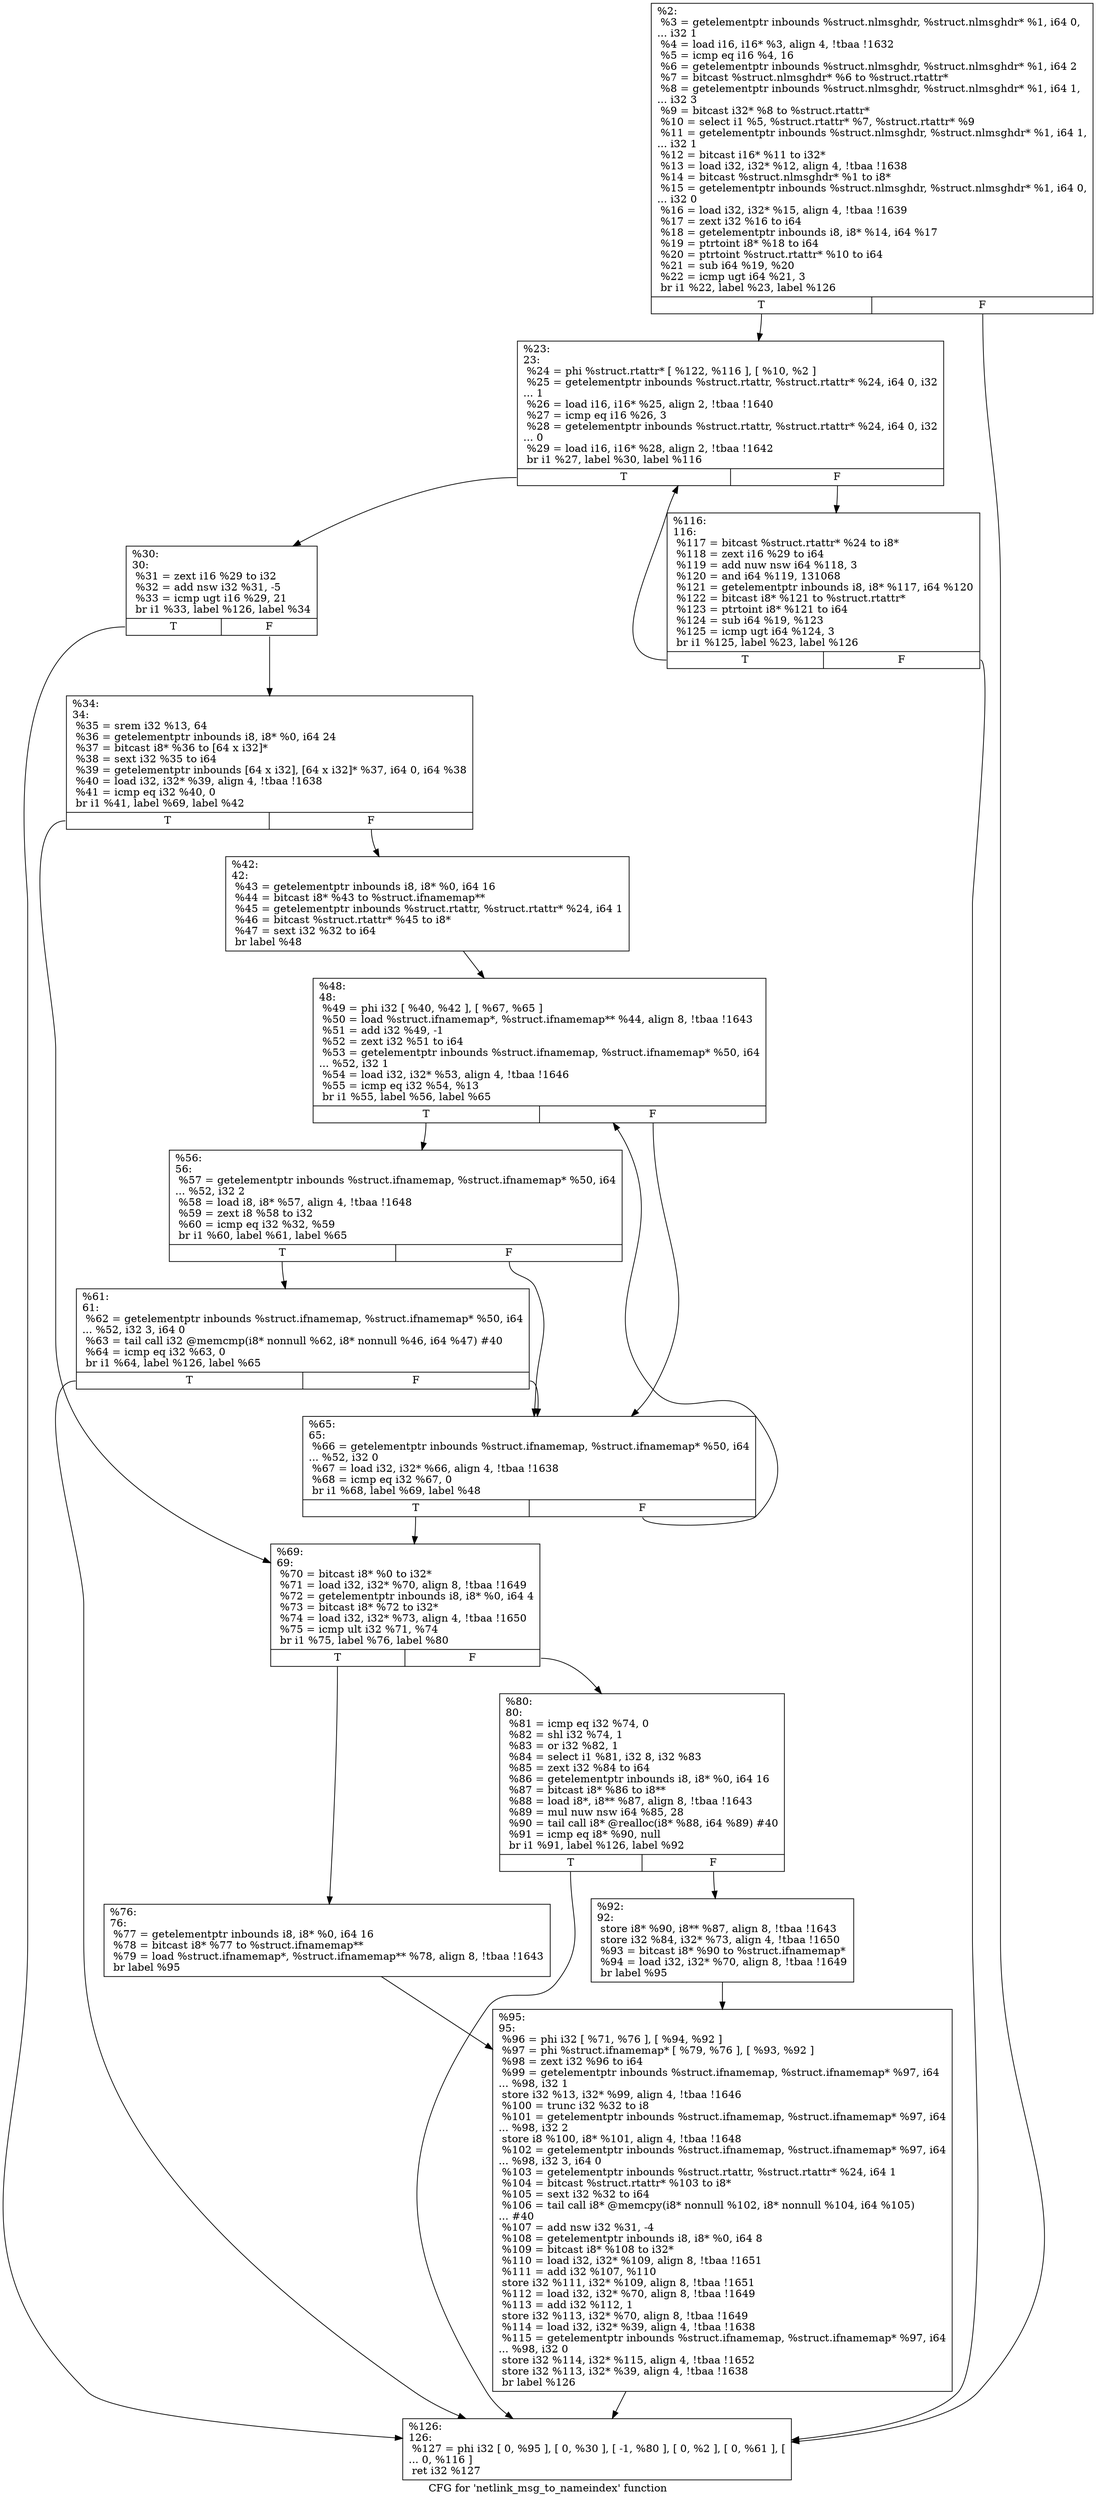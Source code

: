 digraph "CFG for 'netlink_msg_to_nameindex' function" {
	label="CFG for 'netlink_msg_to_nameindex' function";

	Node0x1d88840 [shape=record,label="{%2:\l  %3 = getelementptr inbounds %struct.nlmsghdr, %struct.nlmsghdr* %1, i64 0,\l... i32 1\l  %4 = load i16, i16* %3, align 4, !tbaa !1632\l  %5 = icmp eq i16 %4, 16\l  %6 = getelementptr inbounds %struct.nlmsghdr, %struct.nlmsghdr* %1, i64 2\l  %7 = bitcast %struct.nlmsghdr* %6 to %struct.rtattr*\l  %8 = getelementptr inbounds %struct.nlmsghdr, %struct.nlmsghdr* %1, i64 1,\l... i32 3\l  %9 = bitcast i32* %8 to %struct.rtattr*\l  %10 = select i1 %5, %struct.rtattr* %7, %struct.rtattr* %9\l  %11 = getelementptr inbounds %struct.nlmsghdr, %struct.nlmsghdr* %1, i64 1,\l... i32 1\l  %12 = bitcast i16* %11 to i32*\l  %13 = load i32, i32* %12, align 4, !tbaa !1638\l  %14 = bitcast %struct.nlmsghdr* %1 to i8*\l  %15 = getelementptr inbounds %struct.nlmsghdr, %struct.nlmsghdr* %1, i64 0,\l... i32 0\l  %16 = load i32, i32* %15, align 4, !tbaa !1639\l  %17 = zext i32 %16 to i64\l  %18 = getelementptr inbounds i8, i8* %14, i64 %17\l  %19 = ptrtoint i8* %18 to i64\l  %20 = ptrtoint %struct.rtattr* %10 to i64\l  %21 = sub i64 %19, %20\l  %22 = icmp ugt i64 %21, 3\l  br i1 %22, label %23, label %126\l|{<s0>T|<s1>F}}"];
	Node0x1d88840:s0 -> Node0x1d88980;
	Node0x1d88840:s1 -> Node0x1d88de0;
	Node0x1d88980 [shape=record,label="{%23:\l23:                                               \l  %24 = phi %struct.rtattr* [ %122, %116 ], [ %10, %2 ]\l  %25 = getelementptr inbounds %struct.rtattr, %struct.rtattr* %24, i64 0, i32\l... 1\l  %26 = load i16, i16* %25, align 2, !tbaa !1640\l  %27 = icmp eq i16 %26, 3\l  %28 = getelementptr inbounds %struct.rtattr, %struct.rtattr* %24, i64 0, i32\l... 0\l  %29 = load i16, i16* %28, align 2, !tbaa !1642\l  br i1 %27, label %30, label %116\l|{<s0>T|<s1>F}}"];
	Node0x1d88980:s0 -> Node0x1d889d0;
	Node0x1d88980:s1 -> Node0x1d88d90;
	Node0x1d889d0 [shape=record,label="{%30:\l30:                                               \l  %31 = zext i16 %29 to i32\l  %32 = add nsw i32 %31, -5\l  %33 = icmp ugt i16 %29, 21\l  br i1 %33, label %126, label %34\l|{<s0>T|<s1>F}}"];
	Node0x1d889d0:s0 -> Node0x1d88de0;
	Node0x1d889d0:s1 -> Node0x1d88a20;
	Node0x1d88a20 [shape=record,label="{%34:\l34:                                               \l  %35 = srem i32 %13, 64\l  %36 = getelementptr inbounds i8, i8* %0, i64 24\l  %37 = bitcast i8* %36 to [64 x i32]*\l  %38 = sext i32 %35 to i64\l  %39 = getelementptr inbounds [64 x i32], [64 x i32]* %37, i64 0, i64 %38\l  %40 = load i32, i32* %39, align 4, !tbaa !1638\l  %41 = icmp eq i32 %40, 0\l  br i1 %41, label %69, label %42\l|{<s0>T|<s1>F}}"];
	Node0x1d88a20:s0 -> Node0x1d88c00;
	Node0x1d88a20:s1 -> Node0x1d88a70;
	Node0x1d88a70 [shape=record,label="{%42:\l42:                                               \l  %43 = getelementptr inbounds i8, i8* %0, i64 16\l  %44 = bitcast i8* %43 to %struct.ifnamemap**\l  %45 = getelementptr inbounds %struct.rtattr, %struct.rtattr* %24, i64 1\l  %46 = bitcast %struct.rtattr* %45 to i8*\l  %47 = sext i32 %32 to i64\l  br label %48\l}"];
	Node0x1d88a70 -> Node0x1d88ac0;
	Node0x1d88ac0 [shape=record,label="{%48:\l48:                                               \l  %49 = phi i32 [ %40, %42 ], [ %67, %65 ]\l  %50 = load %struct.ifnamemap*, %struct.ifnamemap** %44, align 8, !tbaa !1643\l  %51 = add i32 %49, -1\l  %52 = zext i32 %51 to i64\l  %53 = getelementptr inbounds %struct.ifnamemap, %struct.ifnamemap* %50, i64\l... %52, i32 1\l  %54 = load i32, i32* %53, align 4, !tbaa !1646\l  %55 = icmp eq i32 %54, %13\l  br i1 %55, label %56, label %65\l|{<s0>T|<s1>F}}"];
	Node0x1d88ac0:s0 -> Node0x1d88b10;
	Node0x1d88ac0:s1 -> Node0x1d88bb0;
	Node0x1d88b10 [shape=record,label="{%56:\l56:                                               \l  %57 = getelementptr inbounds %struct.ifnamemap, %struct.ifnamemap* %50, i64\l... %52, i32 2\l  %58 = load i8, i8* %57, align 4, !tbaa !1648\l  %59 = zext i8 %58 to i32\l  %60 = icmp eq i32 %32, %59\l  br i1 %60, label %61, label %65\l|{<s0>T|<s1>F}}"];
	Node0x1d88b10:s0 -> Node0x1d88b60;
	Node0x1d88b10:s1 -> Node0x1d88bb0;
	Node0x1d88b60 [shape=record,label="{%61:\l61:                                               \l  %62 = getelementptr inbounds %struct.ifnamemap, %struct.ifnamemap* %50, i64\l... %52, i32 3, i64 0\l  %63 = tail call i32 @memcmp(i8* nonnull %62, i8* nonnull %46, i64 %47) #40\l  %64 = icmp eq i32 %63, 0\l  br i1 %64, label %126, label %65\l|{<s0>T|<s1>F}}"];
	Node0x1d88b60:s0 -> Node0x1d88de0;
	Node0x1d88b60:s1 -> Node0x1d88bb0;
	Node0x1d88bb0 [shape=record,label="{%65:\l65:                                               \l  %66 = getelementptr inbounds %struct.ifnamemap, %struct.ifnamemap* %50, i64\l... %52, i32 0\l  %67 = load i32, i32* %66, align 4, !tbaa !1638\l  %68 = icmp eq i32 %67, 0\l  br i1 %68, label %69, label %48\l|{<s0>T|<s1>F}}"];
	Node0x1d88bb0:s0 -> Node0x1d88c00;
	Node0x1d88bb0:s1 -> Node0x1d88ac0;
	Node0x1d88c00 [shape=record,label="{%69:\l69:                                               \l  %70 = bitcast i8* %0 to i32*\l  %71 = load i32, i32* %70, align 8, !tbaa !1649\l  %72 = getelementptr inbounds i8, i8* %0, i64 4\l  %73 = bitcast i8* %72 to i32*\l  %74 = load i32, i32* %73, align 4, !tbaa !1650\l  %75 = icmp ult i32 %71, %74\l  br i1 %75, label %76, label %80\l|{<s0>T|<s1>F}}"];
	Node0x1d88c00:s0 -> Node0x1d88c50;
	Node0x1d88c00:s1 -> Node0x1d88ca0;
	Node0x1d88c50 [shape=record,label="{%76:\l76:                                               \l  %77 = getelementptr inbounds i8, i8* %0, i64 16\l  %78 = bitcast i8* %77 to %struct.ifnamemap**\l  %79 = load %struct.ifnamemap*, %struct.ifnamemap** %78, align 8, !tbaa !1643\l  br label %95\l}"];
	Node0x1d88c50 -> Node0x1d88d40;
	Node0x1d88ca0 [shape=record,label="{%80:\l80:                                               \l  %81 = icmp eq i32 %74, 0\l  %82 = shl i32 %74, 1\l  %83 = or i32 %82, 1\l  %84 = select i1 %81, i32 8, i32 %83\l  %85 = zext i32 %84 to i64\l  %86 = getelementptr inbounds i8, i8* %0, i64 16\l  %87 = bitcast i8* %86 to i8**\l  %88 = load i8*, i8** %87, align 8, !tbaa !1643\l  %89 = mul nuw nsw i64 %85, 28\l  %90 = tail call i8* @realloc(i8* %88, i64 %89) #40\l  %91 = icmp eq i8* %90, null\l  br i1 %91, label %126, label %92\l|{<s0>T|<s1>F}}"];
	Node0x1d88ca0:s0 -> Node0x1d88de0;
	Node0x1d88ca0:s1 -> Node0x1d88cf0;
	Node0x1d88cf0 [shape=record,label="{%92:\l92:                                               \l  store i8* %90, i8** %87, align 8, !tbaa !1643\l  store i32 %84, i32* %73, align 4, !tbaa !1650\l  %93 = bitcast i8* %90 to %struct.ifnamemap*\l  %94 = load i32, i32* %70, align 8, !tbaa !1649\l  br label %95\l}"];
	Node0x1d88cf0 -> Node0x1d88d40;
	Node0x1d88d40 [shape=record,label="{%95:\l95:                                               \l  %96 = phi i32 [ %71, %76 ], [ %94, %92 ]\l  %97 = phi %struct.ifnamemap* [ %79, %76 ], [ %93, %92 ]\l  %98 = zext i32 %96 to i64\l  %99 = getelementptr inbounds %struct.ifnamemap, %struct.ifnamemap* %97, i64\l... %98, i32 1\l  store i32 %13, i32* %99, align 4, !tbaa !1646\l  %100 = trunc i32 %32 to i8\l  %101 = getelementptr inbounds %struct.ifnamemap, %struct.ifnamemap* %97, i64\l... %98, i32 2\l  store i8 %100, i8* %101, align 4, !tbaa !1648\l  %102 = getelementptr inbounds %struct.ifnamemap, %struct.ifnamemap* %97, i64\l... %98, i32 3, i64 0\l  %103 = getelementptr inbounds %struct.rtattr, %struct.rtattr* %24, i64 1\l  %104 = bitcast %struct.rtattr* %103 to i8*\l  %105 = sext i32 %32 to i64\l  %106 = tail call i8* @memcpy(i8* nonnull %102, i8* nonnull %104, i64 %105)\l... #40\l  %107 = add nsw i32 %31, -4\l  %108 = getelementptr inbounds i8, i8* %0, i64 8\l  %109 = bitcast i8* %108 to i32*\l  %110 = load i32, i32* %109, align 8, !tbaa !1651\l  %111 = add i32 %107, %110\l  store i32 %111, i32* %109, align 8, !tbaa !1651\l  %112 = load i32, i32* %70, align 8, !tbaa !1649\l  %113 = add i32 %112, 1\l  store i32 %113, i32* %70, align 8, !tbaa !1649\l  %114 = load i32, i32* %39, align 4, !tbaa !1638\l  %115 = getelementptr inbounds %struct.ifnamemap, %struct.ifnamemap* %97, i64\l... %98, i32 0\l  store i32 %114, i32* %115, align 4, !tbaa !1652\l  store i32 %113, i32* %39, align 4, !tbaa !1638\l  br label %126\l}"];
	Node0x1d88d40 -> Node0x1d88de0;
	Node0x1d88d90 [shape=record,label="{%116:\l116:                                              \l  %117 = bitcast %struct.rtattr* %24 to i8*\l  %118 = zext i16 %29 to i64\l  %119 = add nuw nsw i64 %118, 3\l  %120 = and i64 %119, 131068\l  %121 = getelementptr inbounds i8, i8* %117, i64 %120\l  %122 = bitcast i8* %121 to %struct.rtattr*\l  %123 = ptrtoint i8* %121 to i64\l  %124 = sub i64 %19, %123\l  %125 = icmp ugt i64 %124, 3\l  br i1 %125, label %23, label %126\l|{<s0>T|<s1>F}}"];
	Node0x1d88d90:s0 -> Node0x1d88980;
	Node0x1d88d90:s1 -> Node0x1d88de0;
	Node0x1d88de0 [shape=record,label="{%126:\l126:                                              \l  %127 = phi i32 [ 0, %95 ], [ 0, %30 ], [ -1, %80 ], [ 0, %2 ], [ 0, %61 ], [\l... 0, %116 ]\l  ret i32 %127\l}"];
}
